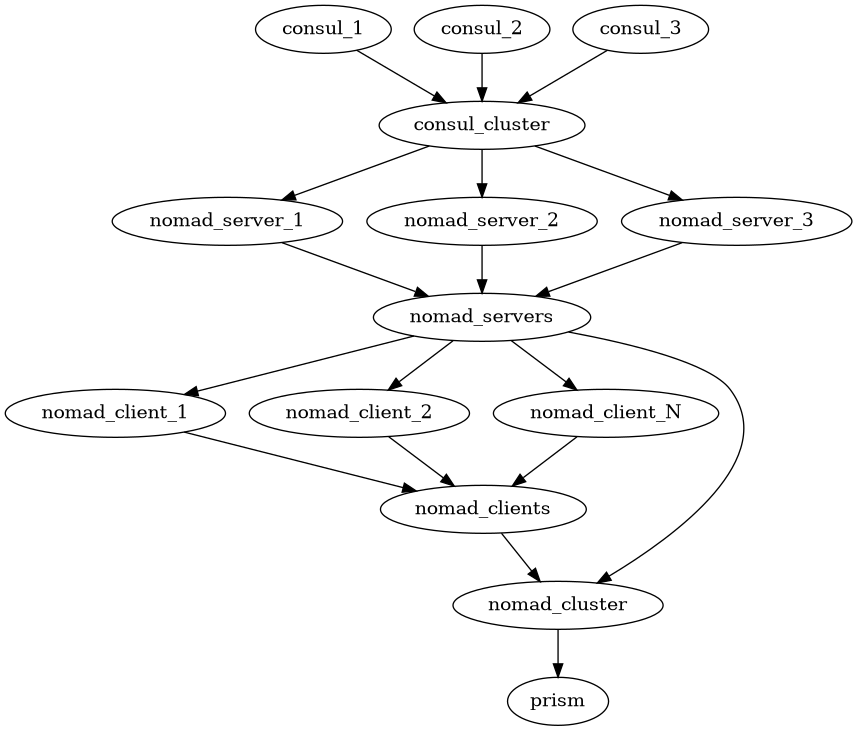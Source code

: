 @startuml
digraph prism_nomad_on_premise_deployment {
  # this is deployment dependency graph:
  # - nodes with no dependencies are the first to be deployed.
  # - nodes with dependencies can be deployed only after its dependencies.
  # - "a -> b" means that "b" can be deployed only when "a" is ready.
  # - a topological order can allow us to deploy services in parallel and in the right order.

  # prism is the whole deployment without considering how to talk to it from the public internet
  prism


  # consul is needed for service discovery
  consul_1
  consul_2
  consul_3
  consul_cluster

  consul_1 -> consul_cluster
  consul_2 -> consul_cluster
  consul_3 -> consul_cluster

  # nomad
  nomad_server_1
  nomad_server_2
  nomad_server_3
  nomad_servers

  nomad_client_1
  nomad_client_2
  nomad_client_N
  nomad_clients

  nomad_cluster
  nomad_server_1 -> nomad_servers
  nomad_server_2 -> nomad_servers
  nomad_server_3 -> nomad_servers
  nomad_client_1 -> nomad_clients
  nomad_client_2 -> nomad_clients
  nomad_client_N -> nomad_clients

  nomad_servers -> nomad_client_1
  nomad_servers -> nomad_client_2
  nomad_servers -> nomad_client_N
  nomad_servers -> nomad_cluster
  nomad_clients -> nomad_cluster

  consul_cluster -> nomad_server_1
  consul_cluster -> nomad_server_2
  consul_cluster -> nomad_server_3
  nomad_cluster -> prism
}
@enduml
